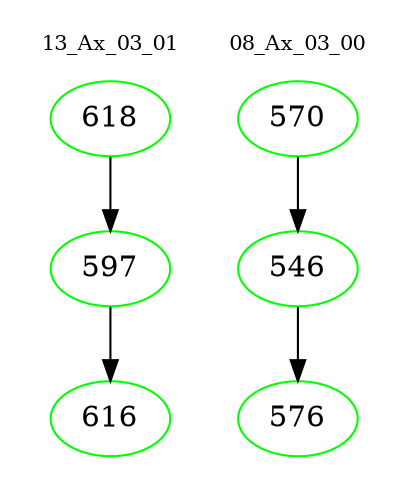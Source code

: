 digraph{
subgraph cluster_0 {
color = white
label = "13_Ax_03_01";
fontsize=10;
T0_618 [label="618", color="green"]
T0_618 -> T0_597 [color="black"]
T0_597 [label="597", color="green"]
T0_597 -> T0_616 [color="black"]
T0_616 [label="616", color="green"]
}
subgraph cluster_1 {
color = white
label = "08_Ax_03_00";
fontsize=10;
T1_570 [label="570", color="green"]
T1_570 -> T1_546 [color="black"]
T1_546 [label="546", color="green"]
T1_546 -> T1_576 [color="black"]
T1_576 [label="576", color="green"]
}
}
